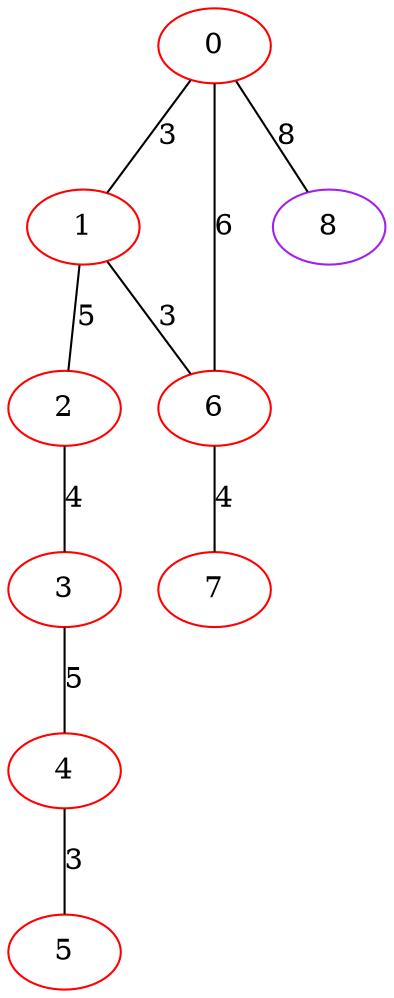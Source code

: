 graph "" {
0 [color=red, weight=1];
1 [color=red, weight=1];
2 [color=red, weight=1];
3 [color=red, weight=1];
4 [color=red, weight=1];
5 [color=red, weight=1];
6 [color=red, weight=1];
7 [color=red, weight=1];
8 [color=purple, weight=4];
0 -- 8  [key=0, label=8];
0 -- 1  [key=0, label=3];
0 -- 6  [key=0, label=6];
1 -- 2  [key=0, label=5];
1 -- 6  [key=0, label=3];
2 -- 3  [key=0, label=4];
3 -- 4  [key=0, label=5];
4 -- 5  [key=0, label=3];
6 -- 7  [key=0, label=4];
}
